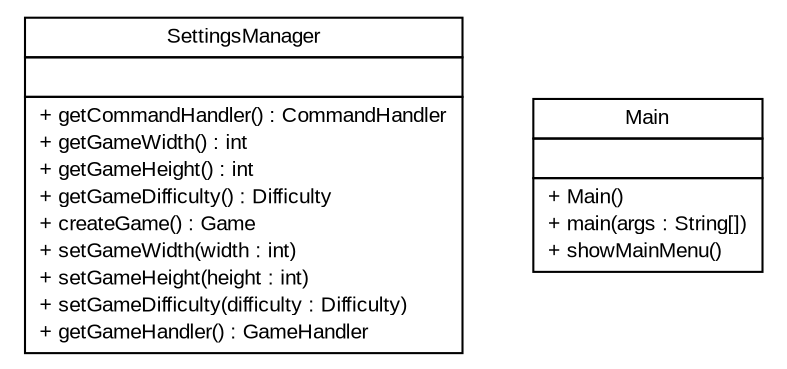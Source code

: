 #!/usr/local/bin/dot
#
# Class diagram 
# Generated by UMLGraph version R5_6 (http://www.umlgraph.org/)
#

digraph G {
	edge [fontname="arial",fontsize=10,labelfontname="arial",labelfontsize=10];
	node [fontname="arial",fontsize=10,shape=plaintext];
	nodesep=0.25;
	ranksep=0.5;
	// com.github.tilastokeskus.matertis.SettingsManager
	c275 [label=<<table title="com.github.tilastokeskus.matertis.SettingsManager" border="0" cellborder="1" cellspacing="0" cellpadding="2" port="p" href="./SettingsManager.html">
		<tr><td><table border="0" cellspacing="0" cellpadding="1">
<tr><td align="center" balign="center"> SettingsManager </td></tr>
		</table></td></tr>
		<tr><td><table border="0" cellspacing="0" cellpadding="1">
<tr><td align="left" balign="left">  </td></tr>
		</table></td></tr>
		<tr><td><table border="0" cellspacing="0" cellpadding="1">
<tr><td align="left" balign="left"> + getCommandHandler() : CommandHandler </td></tr>
<tr><td align="left" balign="left"> + getGameWidth() : int </td></tr>
<tr><td align="left" balign="left"> + getGameHeight() : int </td></tr>
<tr><td align="left" balign="left"> + getGameDifficulty() : Difficulty </td></tr>
<tr><td align="left" balign="left"> + createGame() : Game </td></tr>
<tr><td align="left" balign="left"> + setGameWidth(width : int) </td></tr>
<tr><td align="left" balign="left"> + setGameHeight(height : int) </td></tr>
<tr><td align="left" balign="left"> + setGameDifficulty(difficulty : Difficulty) </td></tr>
<tr><td align="left" balign="left"> + getGameHandler() : GameHandler </td></tr>
		</table></td></tr>
		</table>>, URL="./SettingsManager.html", fontname="arial", fontcolor="black", fontsize=10.0];
	// com.github.tilastokeskus.matertis.Main
	c276 [label=<<table title="com.github.tilastokeskus.matertis.Main" border="0" cellborder="1" cellspacing="0" cellpadding="2" port="p" href="./Main.html">
		<tr><td><table border="0" cellspacing="0" cellpadding="1">
<tr><td align="center" balign="center"> Main </td></tr>
		</table></td></tr>
		<tr><td><table border="0" cellspacing="0" cellpadding="1">
<tr><td align="left" balign="left">  </td></tr>
		</table></td></tr>
		<tr><td><table border="0" cellspacing="0" cellpadding="1">
<tr><td align="left" balign="left"> + Main() </td></tr>
<tr><td align="left" balign="left"> + main(args : String[]) </td></tr>
<tr><td align="left" balign="left"> + showMainMenu() </td></tr>
		</table></td></tr>
		</table>>, URL="./Main.html", fontname="arial", fontcolor="black", fontsize=10.0];
}

